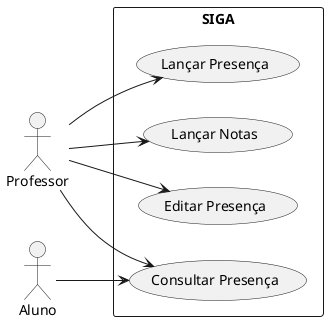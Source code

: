 
@startuml
left to right direction
actor "Professor" as prof
actor "Aluno" as aluno
rectangle SIGA {
  usecase "Lançar Presença" as UC1
  usecase "Lançar Notas" as UC2
  usecase "Editar Presença" as UC3
  usecase "Consultar Presença" as UC4
}
prof --> UC1
prof --> UC2
prof --> UC3
prof --> UC4

aluno --> UC4
@enduml


